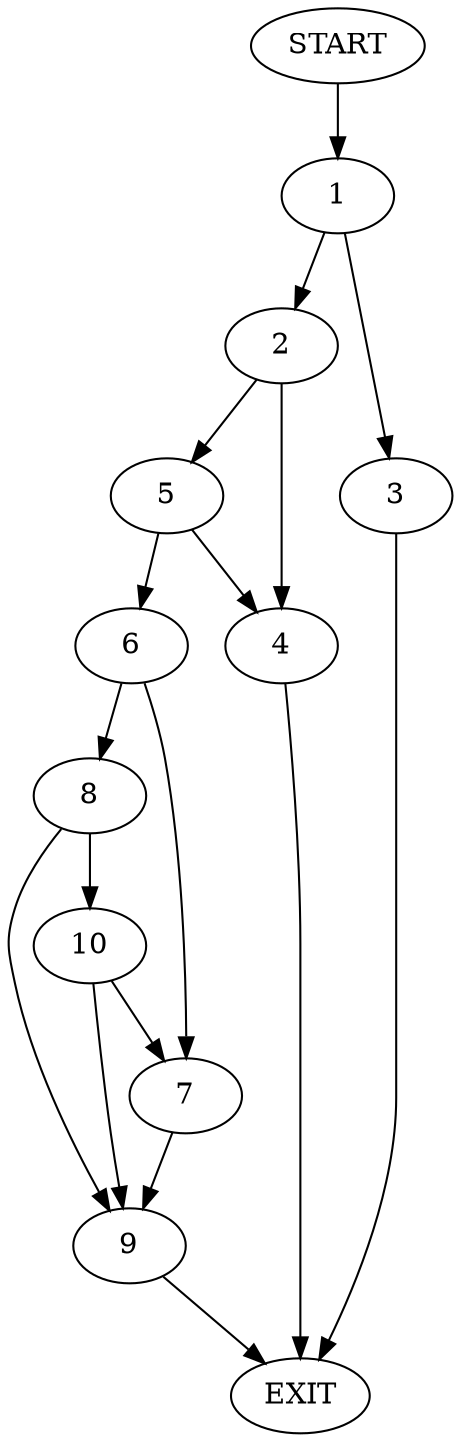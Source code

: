 digraph {
0 [label="START"]
11 [label="EXIT"]
0 -> 1
1 -> 2
1 -> 3
2 -> 4
2 -> 5
3 -> 11
5 -> 6
5 -> 4
4 -> 11
6 -> 7
6 -> 8
8 -> 9
8 -> 10
7 -> 9
10 -> 9
10 -> 7
9 -> 11
}

